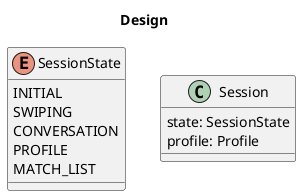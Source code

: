 @startuml Design
title Design

enum SessionState {
  INITIAL
  SWIPING
  CONVERSATION
  PROFILE
  MATCH_LIST
}

class Session {
  state: SessionState
  profile: Profile
}

@enduml
